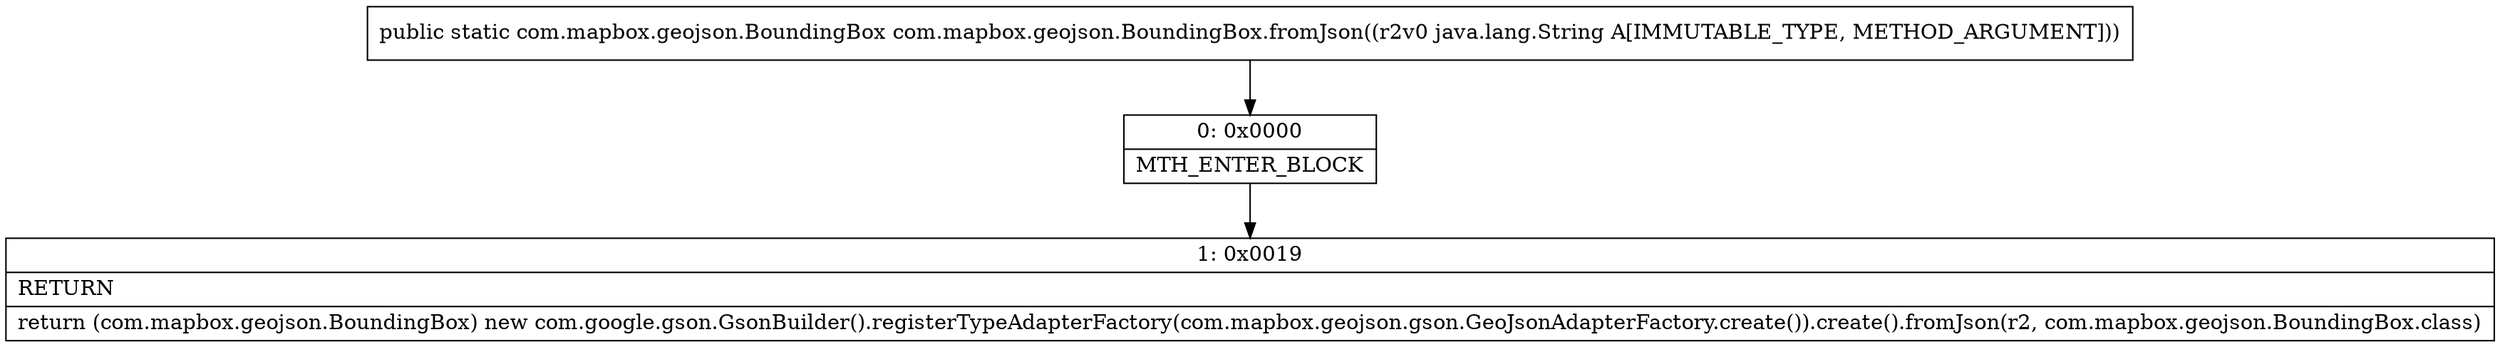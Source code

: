 digraph "CFG forcom.mapbox.geojson.BoundingBox.fromJson(Ljava\/lang\/String;)Lcom\/mapbox\/geojson\/BoundingBox;" {
Node_0 [shape=record,label="{0\:\ 0x0000|MTH_ENTER_BLOCK\l}"];
Node_1 [shape=record,label="{1\:\ 0x0019|RETURN\l|return (com.mapbox.geojson.BoundingBox) new com.google.gson.GsonBuilder().registerTypeAdapterFactory(com.mapbox.geojson.gson.GeoJsonAdapterFactory.create()).create().fromJson(r2, com.mapbox.geojson.BoundingBox.class)\l}"];
MethodNode[shape=record,label="{public static com.mapbox.geojson.BoundingBox com.mapbox.geojson.BoundingBox.fromJson((r2v0 java.lang.String A[IMMUTABLE_TYPE, METHOD_ARGUMENT])) }"];
MethodNode -> Node_0;
Node_0 -> Node_1;
}

